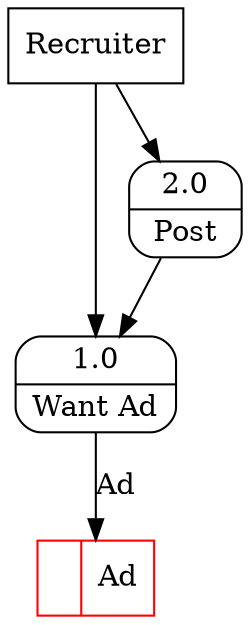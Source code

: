 digraph dfd2{ 
node[shape=record]
200 [label="<f0>  |<f1> Ad " color=red];
201 [label="Recruiter" shape=box];
202 [label="{<f0> 1.0|<f1> Want Ad }" shape=Mrecord];
203 [label="{<f0> 2.0|<f1> Post }" shape=Mrecord];
201 -> 202
201 -> 203
202 -> 200 [label="Ad"]
203 -> 202
}